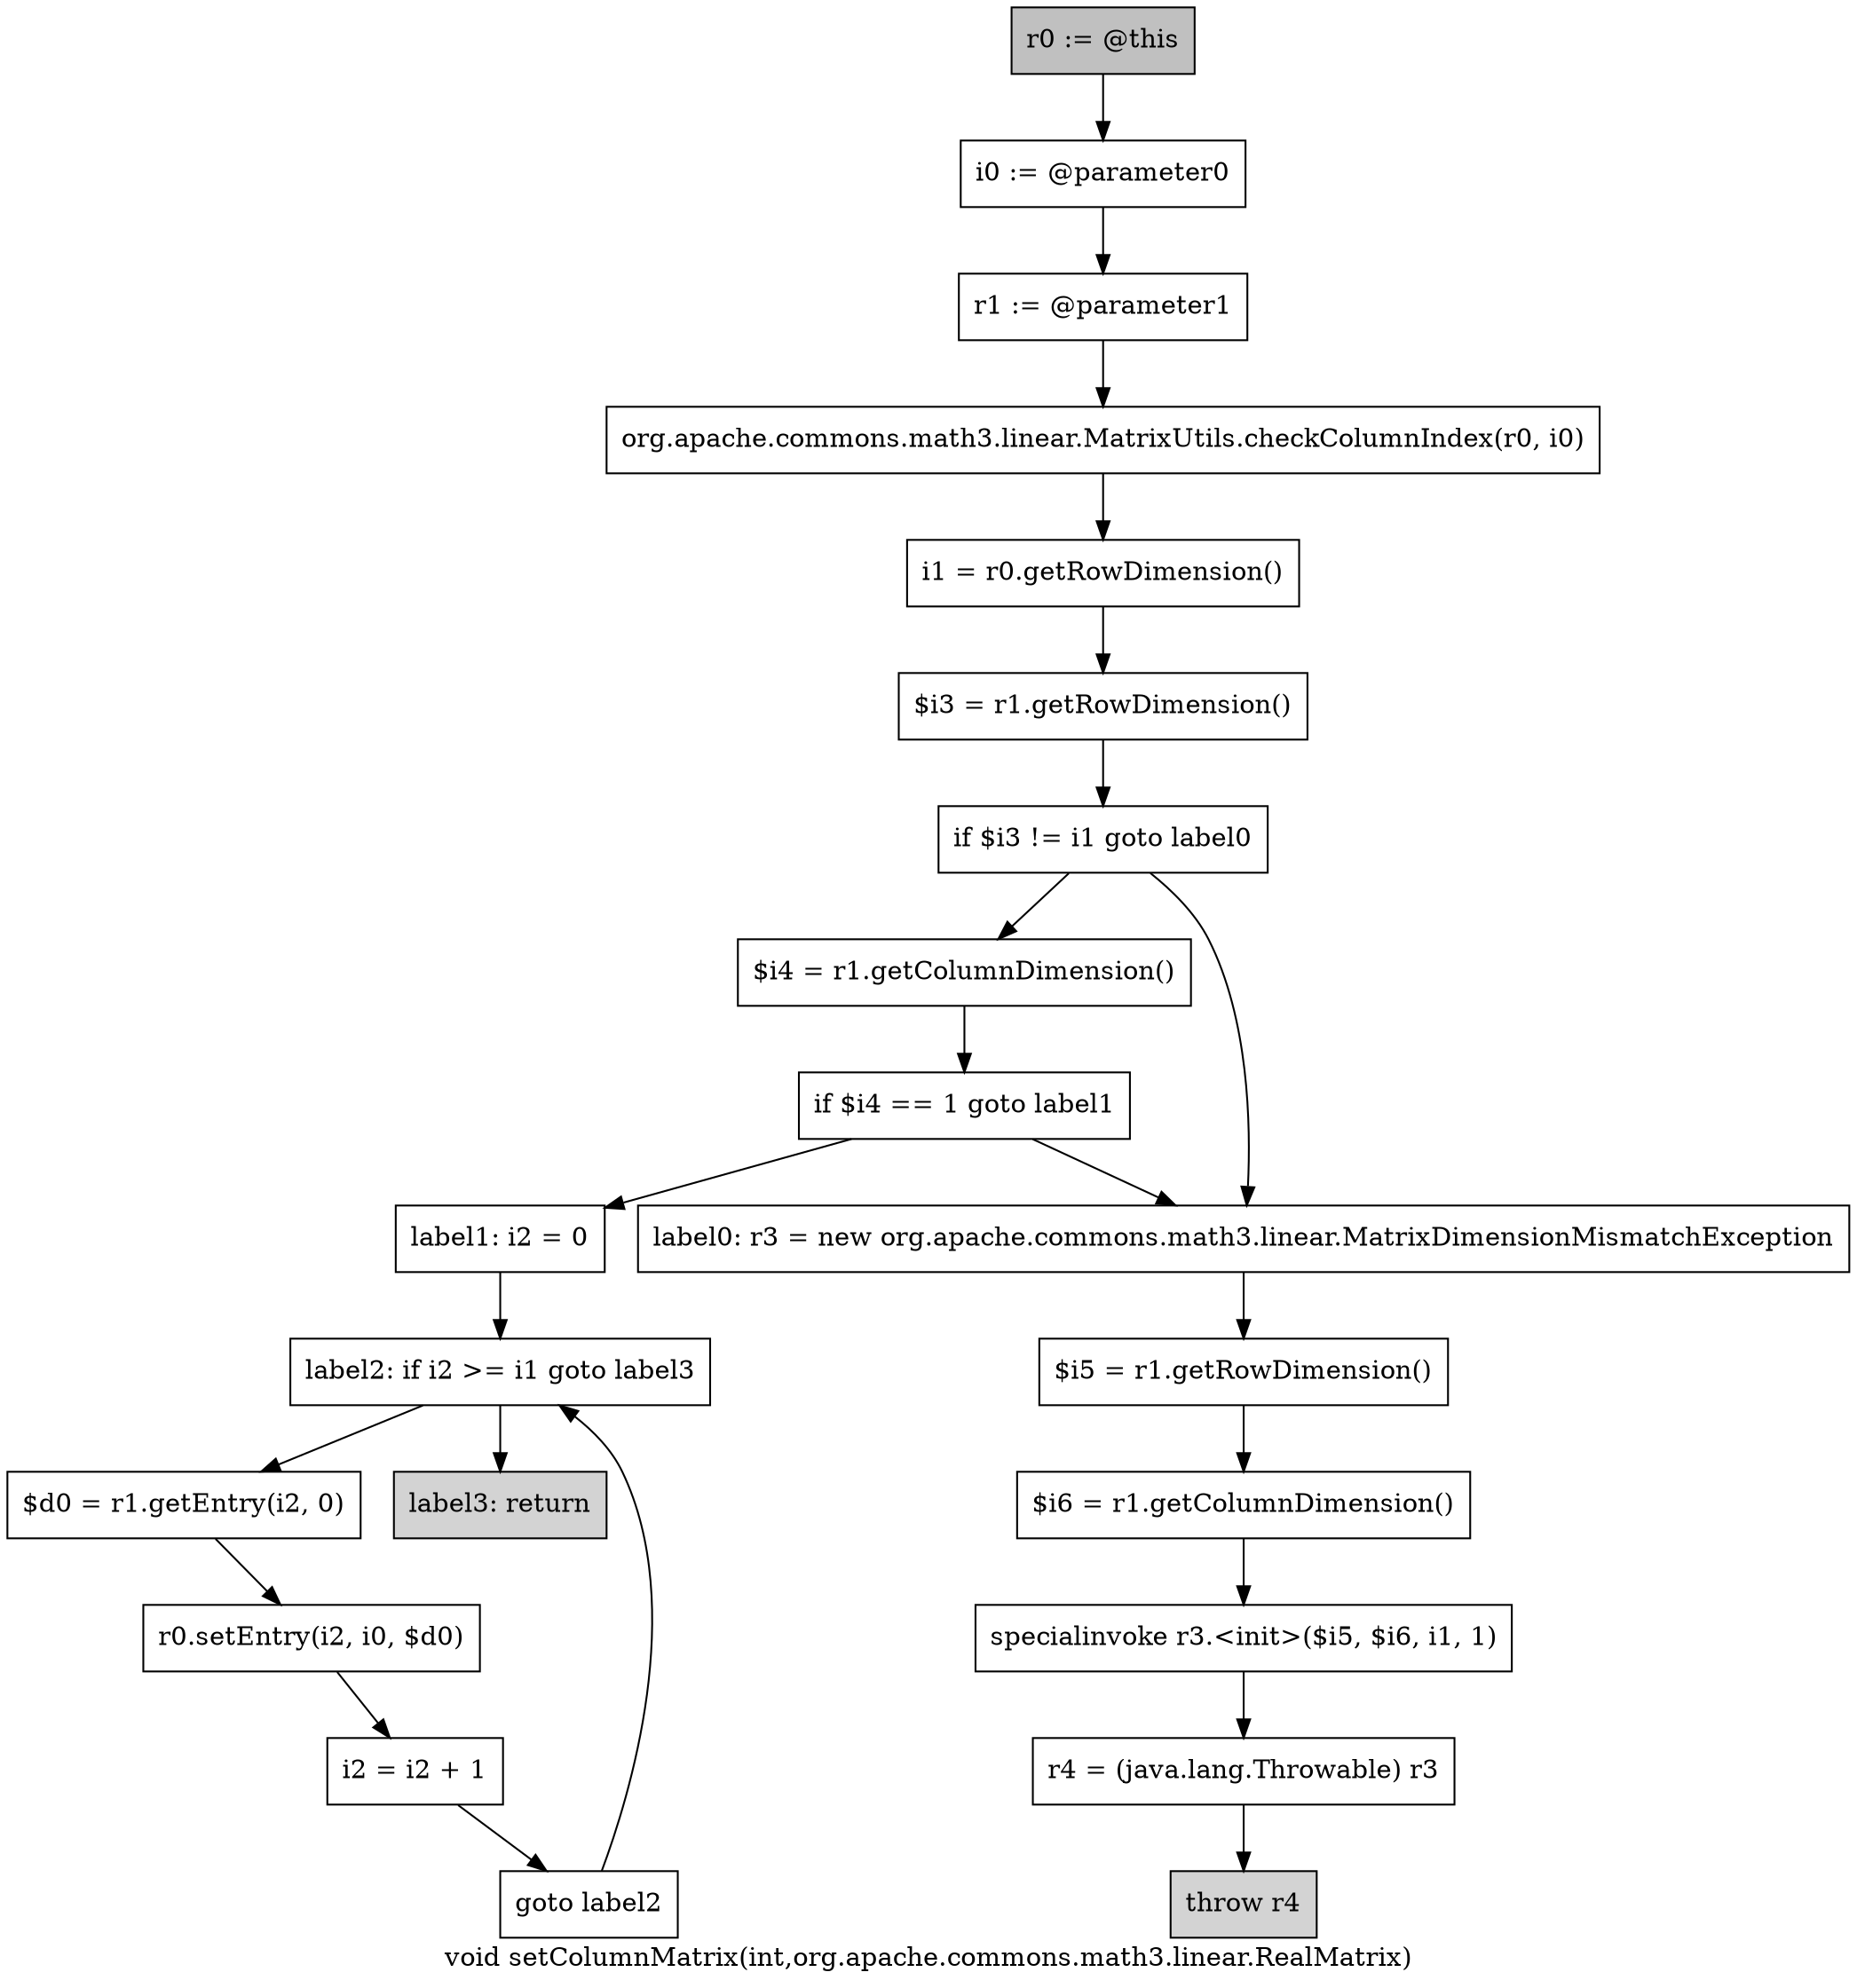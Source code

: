 digraph "void setColumnMatrix(int,org.apache.commons.math3.linear.RealMatrix)" {
    label="void setColumnMatrix(int,org.apache.commons.math3.linear.RealMatrix)";
    node [shape=box];
    "0" [style=filled,fillcolor=gray,label="r0 := @this",];
    "1" [label="i0 := @parameter0",];
    "0"->"1";
    "2" [label="r1 := @parameter1",];
    "1"->"2";
    "3" [label="org.apache.commons.math3.linear.MatrixUtils.checkColumnIndex(r0, i0)",];
    "2"->"3";
    "4" [label="i1 = r0.getRowDimension()",];
    "3"->"4";
    "5" [label="$i3 = r1.getRowDimension()",];
    "4"->"5";
    "6" [label="if $i3 != i1 goto label0",];
    "5"->"6";
    "7" [label="$i4 = r1.getColumnDimension()",];
    "6"->"7";
    "9" [label="label0: r3 = new org.apache.commons.math3.linear.MatrixDimensionMismatchException",];
    "6"->"9";
    "8" [label="if $i4 == 1 goto label1",];
    "7"->"8";
    "8"->"9";
    "15" [label="label1: i2 = 0",];
    "8"->"15";
    "10" [label="$i5 = r1.getRowDimension()",];
    "9"->"10";
    "11" [label="$i6 = r1.getColumnDimension()",];
    "10"->"11";
    "12" [label="specialinvoke r3.<init>($i5, $i6, i1, 1)",];
    "11"->"12";
    "13" [label="r4 = (java.lang.Throwable) r3",];
    "12"->"13";
    "14" [style=filled,fillcolor=lightgray,label="throw r4",];
    "13"->"14";
    "16" [label="label2: if i2 >= i1 goto label3",];
    "15"->"16";
    "17" [label="$d0 = r1.getEntry(i2, 0)",];
    "16"->"17";
    "21" [style=filled,fillcolor=lightgray,label="label3: return",];
    "16"->"21";
    "18" [label="r0.setEntry(i2, i0, $d0)",];
    "17"->"18";
    "19" [label="i2 = i2 + 1",];
    "18"->"19";
    "20" [label="goto label2",];
    "19"->"20";
    "20"->"16";
}
